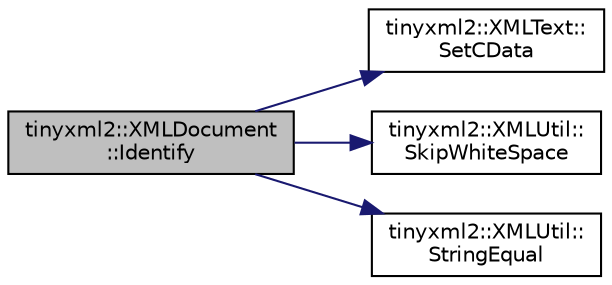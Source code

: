 digraph "tinyxml2::XMLDocument::Identify"
{
 // LATEX_PDF_SIZE
  edge [fontname="Helvetica",fontsize="10",labelfontname="Helvetica",labelfontsize="10"];
  node [fontname="Helvetica",fontsize="10",shape=record];
  rankdir="LR";
  Node1 [label="tinyxml2::XMLDocument\l::Identify",height=0.2,width=0.4,color="black", fillcolor="grey75", style="filled", fontcolor="black",tooltip=" "];
  Node1 -> Node2 [color="midnightblue",fontsize="10",style="solid"];
  Node2 [label="tinyxml2::XMLText::\lSetCData",height=0.2,width=0.4,color="black", fillcolor="white", style="filled",URL="$classtinyxml2_1_1XMLText.html#ad080357d76ab7cc59d7651249949329d",tooltip="Declare whether this should be CDATA or standard text."];
  Node1 -> Node3 [color="midnightblue",fontsize="10",style="solid"];
  Node3 [label="tinyxml2::XMLUtil::\lSkipWhiteSpace",height=0.2,width=0.4,color="black", fillcolor="white", style="filled",URL="$classtinyxml2_1_1XMLUtil.html#ab626a194b3523a5ba8b9dbaa2a165202",tooltip=" "];
  Node1 -> Node4 [color="midnightblue",fontsize="10",style="solid"];
  Node4 [label="tinyxml2::XMLUtil::\lStringEqual",height=0.2,width=0.4,color="black", fillcolor="white", style="filled",URL="$classtinyxml2_1_1XMLUtil.html#acfcd287cacfd2533e1bc9ea4dfb56602",tooltip=" "];
}
